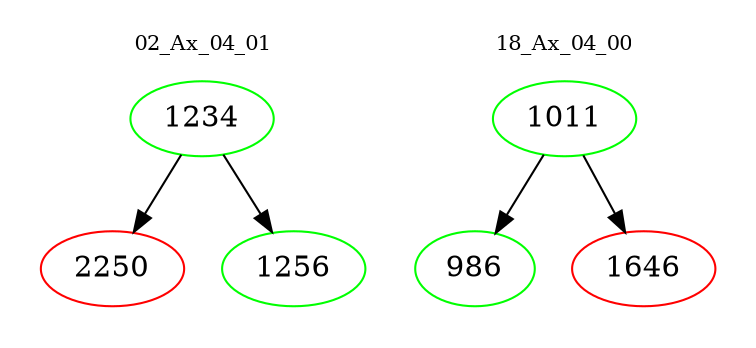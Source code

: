 digraph{
subgraph cluster_0 {
color = white
label = "02_Ax_04_01";
fontsize=10;
T0_1234 [label="1234", color="green"]
T0_1234 -> T0_2250 [color="black"]
T0_2250 [label="2250", color="red"]
T0_1234 -> T0_1256 [color="black"]
T0_1256 [label="1256", color="green"]
}
subgraph cluster_1 {
color = white
label = "18_Ax_04_00";
fontsize=10;
T1_1011 [label="1011", color="green"]
T1_1011 -> T1_986 [color="black"]
T1_986 [label="986", color="green"]
T1_1011 -> T1_1646 [color="black"]
T1_1646 [label="1646", color="red"]
}
}
